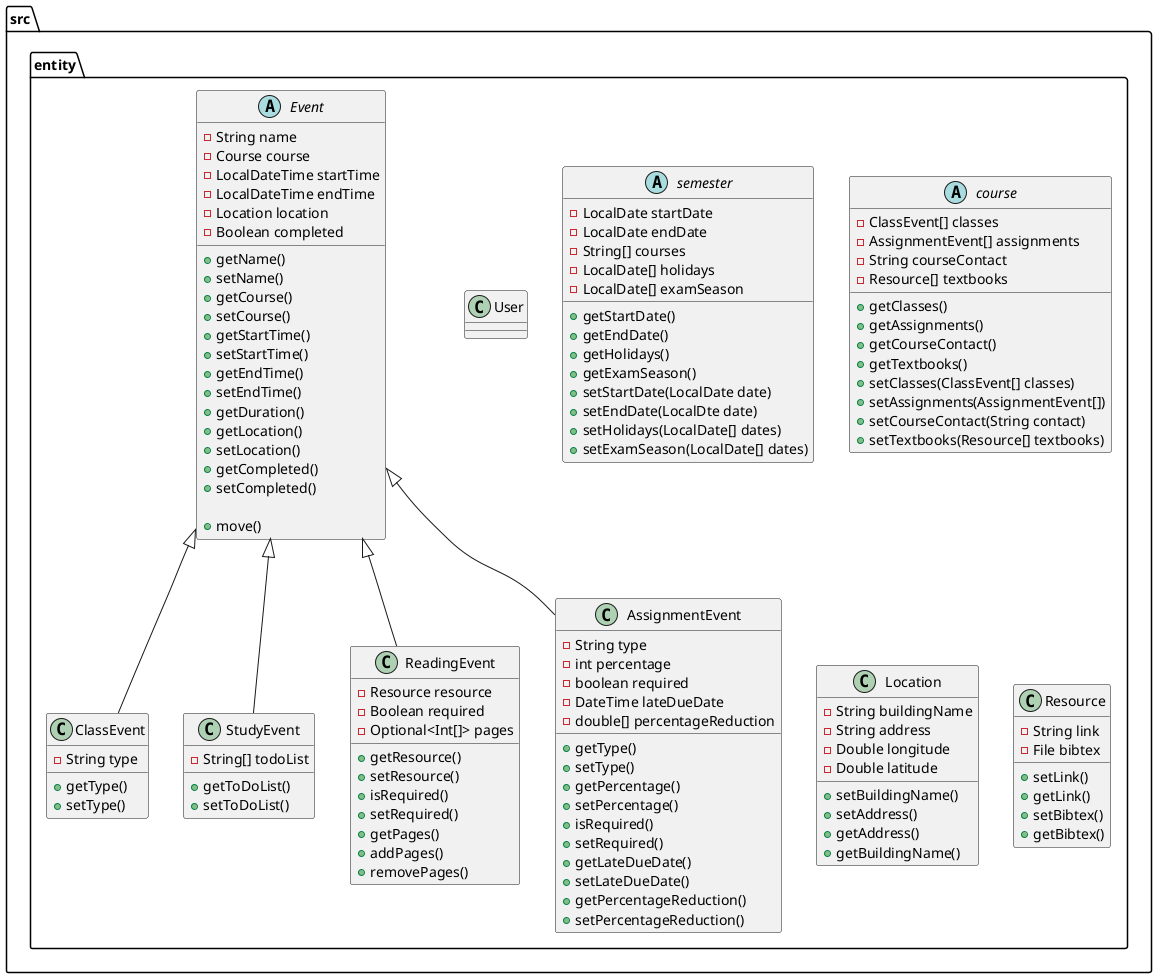 @startuml

folder src {

    folder entity {

        abstract Event {
            -String name
            -Course course
            -LocalDateTime startTime
            -LocalDateTime endTime
            -Location location
            -Boolean completed

            +getName()
            +setName()
            +getCourse()
            +setCourse()
            +getStartTime()
            +setStartTime()
            +getEndTime()
            +setEndTime()
            +getDuration()
            +getLocation()
            +setLocation()
            +getCompleted()
            +setCompleted()

            +move()  /' Moves start and end times in unison '/
        }

        class ClassEvent extends Event {
            - String type

            + getType()
            + setType()
        }

        class StudyEvent extends Event {
            - String[] todoList

            +getToDoList()
            +setToDoList()
        }

        class ReadingEvent extends Event {
            -Resource resource
            -Boolean required
            -Optional<Int[]> pages

            +getResource()
            +setResource()
            +isRequired()
            +setRequired()
            +getPages()
            +addPages()
            +removePages()
        }

        class AssignmentEvent extends Event {
            - String type
            - int percentage
            - boolean required
            - DateTime lateDueDate
            - double[] percentageReduction

            + getType()
            + setType()
            + getPercentage()
            + setPercentage()
            + isRequired()
            + setRequired()
            + getLateDueDate()
            + setLateDueDate()
            + getPercentageReduction()
            + setPercentageReduction()
        }

        class User {
            ' Unimplemented for now
        }

        abstract semester{
         - LocalDate startDate
         - LocalDate endDate
         - String[] courses
         - LocalDate[] holidays
         - LocalDate[] examSeason

         + getStartDate()
         + getEndDate()
         + getHolidays()
         + getExamSeason()
         + setStartDate(LocalDate date)
         + setEndDate(LocalDte date)
         + setHolidays(LocalDate[] dates)
         + setExamSeason(LocalDate[] dates)
        }

        abstract course {
        - ClassEvent[] classes
        - AssignmentEvent[] assignments
        - String courseContact
        - Resource[] textbooks

        + getClasses()
        + getAssignments()
        + getCourseContact()
        + getTextbooks()
        + setClasses(ClassEvent[] classes)
        + setAssignments(AssignmentEvent[])
        + setCourseContact(String contact)
        + setTextbooks(Resource[] textbooks)
        }

    class Location{
        -String buildingName
        -String address
        -Double longitude
        -Double latitude

        + setBuildingName()
        + setAddress()
        + getAddress()
        + getBuildingName()
    }

    class Resource{
        -String link
        -File bibtex

        + setLink()
        + getLink()
        + setBibtex()
        + getBibtex()
    }

    }  /' folder entity '/


}  /' folder src '/

@enduml